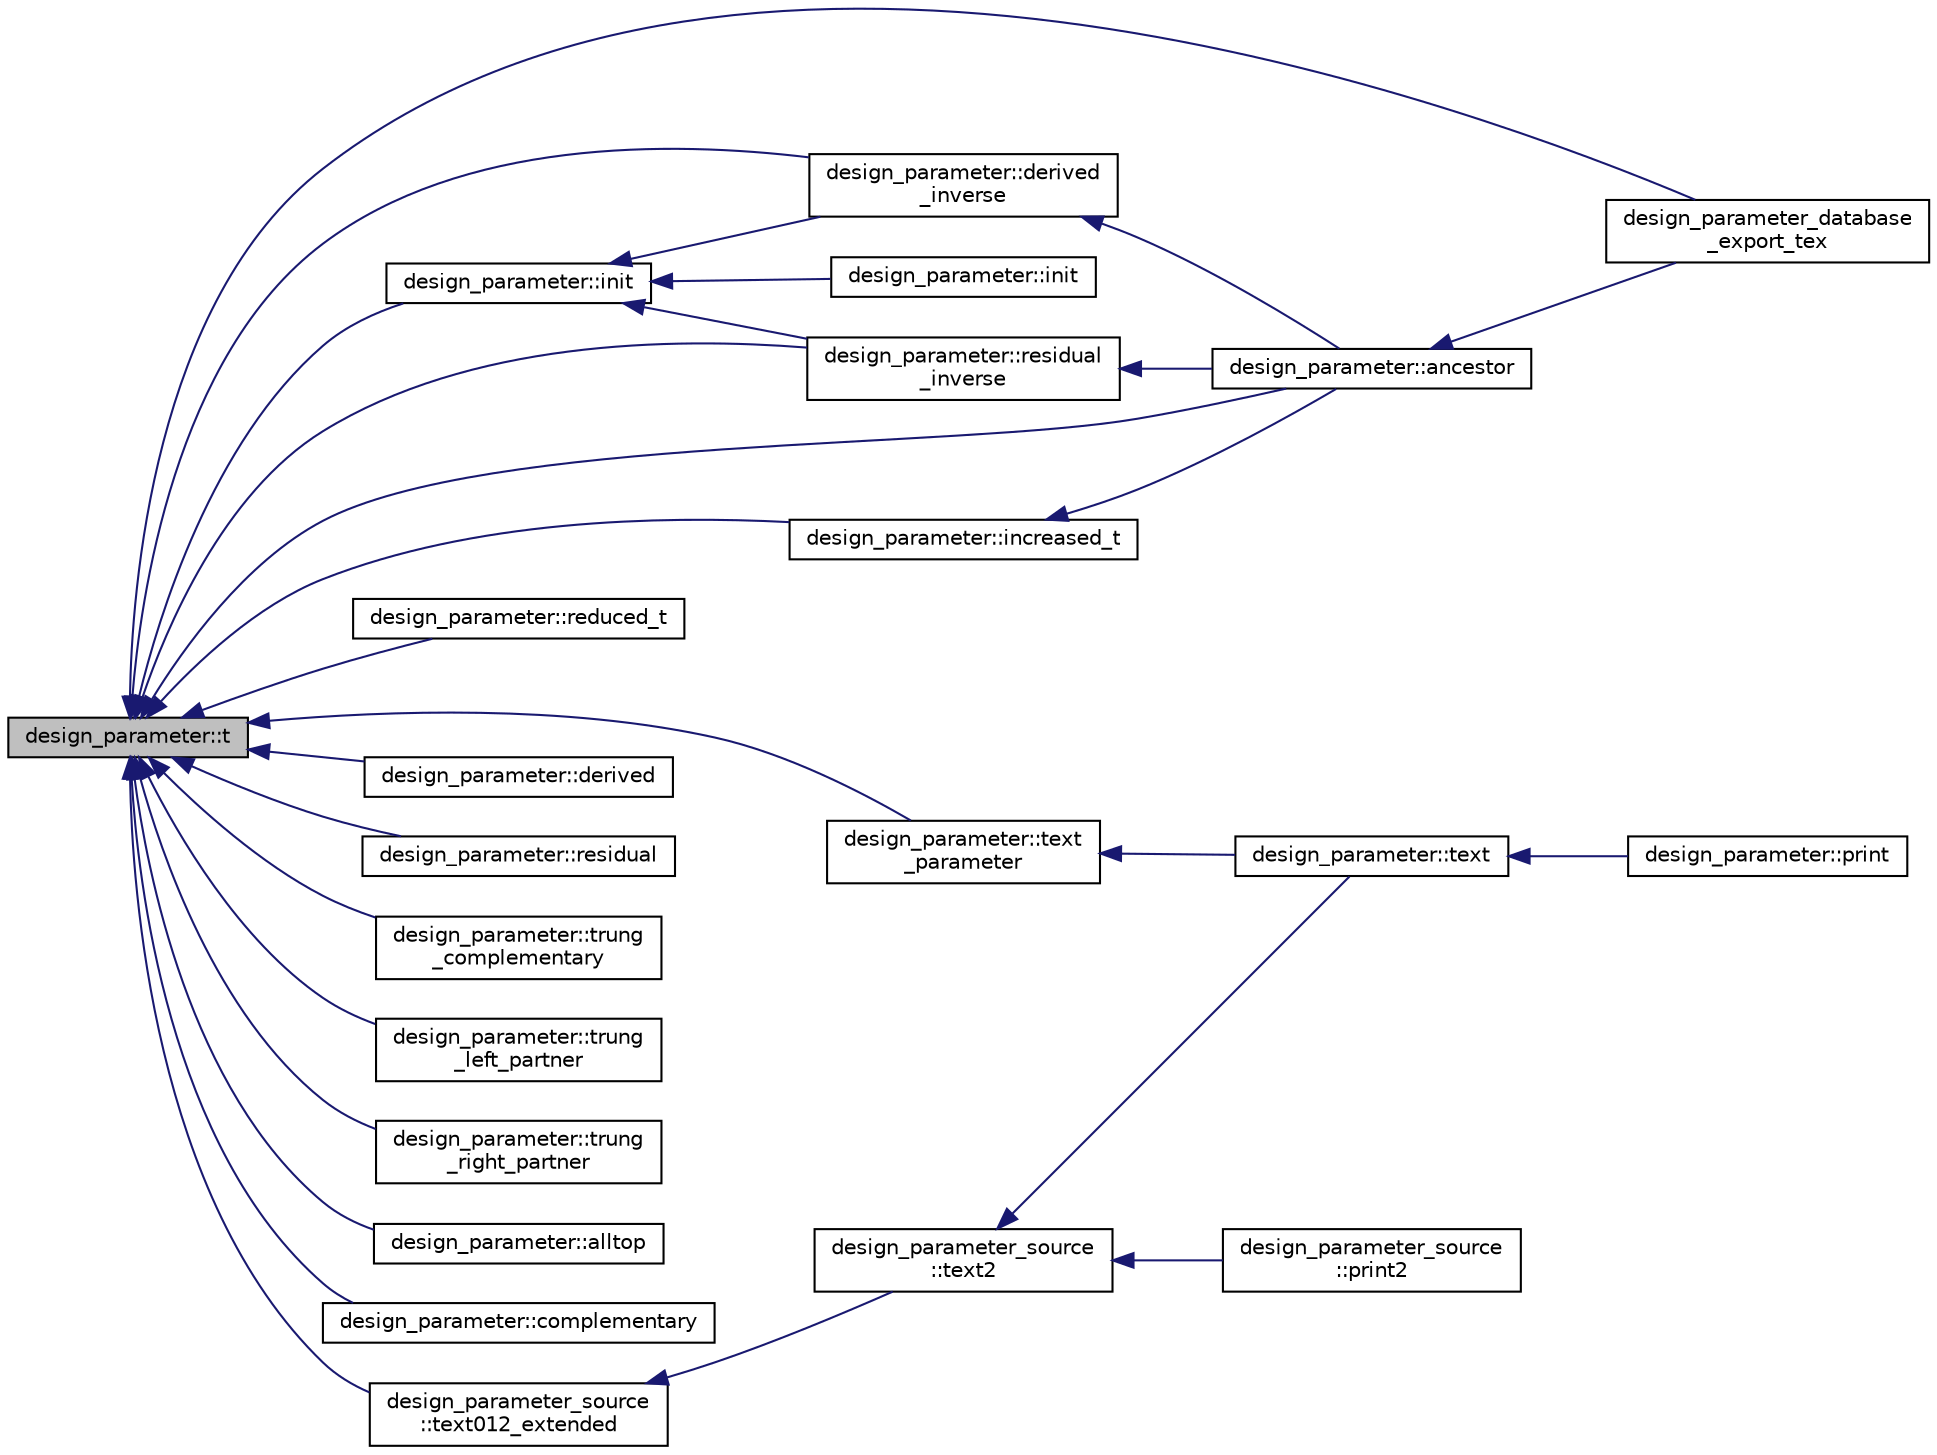 digraph "design_parameter::t"
{
  edge [fontname="Helvetica",fontsize="10",labelfontname="Helvetica",labelfontsize="10"];
  node [fontname="Helvetica",fontsize="10",shape=record];
  rankdir="LR";
  Node2183 [label="design_parameter::t",height=0.2,width=0.4,color="black", fillcolor="grey75", style="filled", fontcolor="black"];
  Node2183 -> Node2184 [dir="back",color="midnightblue",fontsize="10",style="solid",fontname="Helvetica"];
  Node2184 [label="design_parameter_database\l_export_tex",height=0.2,width=0.4,color="black", fillcolor="white", style="filled",URL="$d9/d60/discreta_8h.html#a075808c1cf57d126d15a0d7794716de7"];
  Node2183 -> Node2185 [dir="back",color="midnightblue",fontsize="10",style="solid",fontname="Helvetica"];
  Node2185 [label="design_parameter::init",height=0.2,width=0.4,color="black", fillcolor="white", style="filled",URL="$da/d94/classdesign__parameter.html#af77829be8d9058a84169c36143307b5d"];
  Node2185 -> Node2186 [dir="back",color="midnightblue",fontsize="10",style="solid",fontname="Helvetica"];
  Node2186 [label="design_parameter::init",height=0.2,width=0.4,color="black", fillcolor="white", style="filled",URL="$da/d94/classdesign__parameter.html#a1d2908af6f9375845123117b6cc22910"];
  Node2185 -> Node2187 [dir="back",color="midnightblue",fontsize="10",style="solid",fontname="Helvetica"];
  Node2187 [label="design_parameter::derived\l_inverse",height=0.2,width=0.4,color="black", fillcolor="white", style="filled",URL="$da/d94/classdesign__parameter.html#acbfce2a35f0c379d5888acdc8d74ae19"];
  Node2187 -> Node2188 [dir="back",color="midnightblue",fontsize="10",style="solid",fontname="Helvetica"];
  Node2188 [label="design_parameter::ancestor",height=0.2,width=0.4,color="black", fillcolor="white", style="filled",URL="$da/d94/classdesign__parameter.html#abd616d2e29cde6f3e797abab001af0c6"];
  Node2188 -> Node2184 [dir="back",color="midnightblue",fontsize="10",style="solid",fontname="Helvetica"];
  Node2185 -> Node2189 [dir="back",color="midnightblue",fontsize="10",style="solid",fontname="Helvetica"];
  Node2189 [label="design_parameter::residual\l_inverse",height=0.2,width=0.4,color="black", fillcolor="white", style="filled",URL="$da/d94/classdesign__parameter.html#a98630a1cdc565c3c826a2636a499c5f6"];
  Node2189 -> Node2188 [dir="back",color="midnightblue",fontsize="10",style="solid",fontname="Helvetica"];
  Node2183 -> Node2190 [dir="back",color="midnightblue",fontsize="10",style="solid",fontname="Helvetica"];
  Node2190 [label="design_parameter::text\l_parameter",height=0.2,width=0.4,color="black", fillcolor="white", style="filled",URL="$da/d94/classdesign__parameter.html#a04f64f7acdaa60b07d19b4592b14c109"];
  Node2190 -> Node2191 [dir="back",color="midnightblue",fontsize="10",style="solid",fontname="Helvetica"];
  Node2191 [label="design_parameter::text",height=0.2,width=0.4,color="black", fillcolor="white", style="filled",URL="$da/d94/classdesign__parameter.html#a200510dc60483800cc6985b77d4ee50c"];
  Node2191 -> Node2192 [dir="back",color="midnightblue",fontsize="10",style="solid",fontname="Helvetica"];
  Node2192 [label="design_parameter::print",height=0.2,width=0.4,color="black", fillcolor="white", style="filled",URL="$da/d94/classdesign__parameter.html#ac9c431a5408809b0c229eacaa924781b"];
  Node2183 -> Node2193 [dir="back",color="midnightblue",fontsize="10",style="solid",fontname="Helvetica"];
  Node2193 [label="design_parameter::reduced_t",height=0.2,width=0.4,color="black", fillcolor="white", style="filled",URL="$da/d94/classdesign__parameter.html#a5915575234fd91b3419a36c40f0bc374"];
  Node2183 -> Node2194 [dir="back",color="midnightblue",fontsize="10",style="solid",fontname="Helvetica"];
  Node2194 [label="design_parameter::increased_t",height=0.2,width=0.4,color="black", fillcolor="white", style="filled",URL="$da/d94/classdesign__parameter.html#a8f39a90927d51e3cb3772bc98c94d7d0"];
  Node2194 -> Node2188 [dir="back",color="midnightblue",fontsize="10",style="solid",fontname="Helvetica"];
  Node2183 -> Node2195 [dir="back",color="midnightblue",fontsize="10",style="solid",fontname="Helvetica"];
  Node2195 [label="design_parameter::derived",height=0.2,width=0.4,color="black", fillcolor="white", style="filled",URL="$da/d94/classdesign__parameter.html#a72b457aff4b3747f90ed7fbda1941de0"];
  Node2183 -> Node2187 [dir="back",color="midnightblue",fontsize="10",style="solid",fontname="Helvetica"];
  Node2183 -> Node2196 [dir="back",color="midnightblue",fontsize="10",style="solid",fontname="Helvetica"];
  Node2196 [label="design_parameter::residual",height=0.2,width=0.4,color="black", fillcolor="white", style="filled",URL="$da/d94/classdesign__parameter.html#a927b3017b92919197fa53d9888409411"];
  Node2183 -> Node2189 [dir="back",color="midnightblue",fontsize="10",style="solid",fontname="Helvetica"];
  Node2183 -> Node2188 [dir="back",color="midnightblue",fontsize="10",style="solid",fontname="Helvetica"];
  Node2183 -> Node2197 [dir="back",color="midnightblue",fontsize="10",style="solid",fontname="Helvetica"];
  Node2197 [label="design_parameter::trung\l_complementary",height=0.2,width=0.4,color="black", fillcolor="white", style="filled",URL="$da/d94/classdesign__parameter.html#a2de27fa4f3a609b37620207144807175"];
  Node2183 -> Node2198 [dir="back",color="midnightblue",fontsize="10",style="solid",fontname="Helvetica"];
  Node2198 [label="design_parameter::trung\l_left_partner",height=0.2,width=0.4,color="black", fillcolor="white", style="filled",URL="$da/d94/classdesign__parameter.html#a2a8f8342e811614d8be1f81b1f58fb7e"];
  Node2183 -> Node2199 [dir="back",color="midnightblue",fontsize="10",style="solid",fontname="Helvetica"];
  Node2199 [label="design_parameter::trung\l_right_partner",height=0.2,width=0.4,color="black", fillcolor="white", style="filled",URL="$da/d94/classdesign__parameter.html#a866f154ac4db93b6000a155c35d9f8af"];
  Node2183 -> Node2200 [dir="back",color="midnightblue",fontsize="10",style="solid",fontname="Helvetica"];
  Node2200 [label="design_parameter::alltop",height=0.2,width=0.4,color="black", fillcolor="white", style="filled",URL="$da/d94/classdesign__parameter.html#ac91d8a483974702c826889aade83cd5f"];
  Node2183 -> Node2201 [dir="back",color="midnightblue",fontsize="10",style="solid",fontname="Helvetica"];
  Node2201 [label="design_parameter::complementary",height=0.2,width=0.4,color="black", fillcolor="white", style="filled",URL="$da/d94/classdesign__parameter.html#a9025f18483dfe3f57eecfc6a603b7df1"];
  Node2183 -> Node2202 [dir="back",color="midnightblue",fontsize="10",style="solid",fontname="Helvetica"];
  Node2202 [label="design_parameter_source\l::text012_extended",height=0.2,width=0.4,color="black", fillcolor="white", style="filled",URL="$df/d4b/classdesign__parameter__source.html#afa19c645725011722b75da5dee8b0945"];
  Node2202 -> Node2203 [dir="back",color="midnightblue",fontsize="10",style="solid",fontname="Helvetica"];
  Node2203 [label="design_parameter_source\l::text2",height=0.2,width=0.4,color="black", fillcolor="white", style="filled",URL="$df/d4b/classdesign__parameter__source.html#a729d62efa57d73e420470d47902c4bf2"];
  Node2203 -> Node2191 [dir="back",color="midnightblue",fontsize="10",style="solid",fontname="Helvetica"];
  Node2203 -> Node2204 [dir="back",color="midnightblue",fontsize="10",style="solid",fontname="Helvetica"];
  Node2204 [label="design_parameter_source\l::print2",height=0.2,width=0.4,color="black", fillcolor="white", style="filled",URL="$df/d4b/classdesign__parameter__source.html#a5e22836b470986f95bfcb322dfc37e82"];
}
